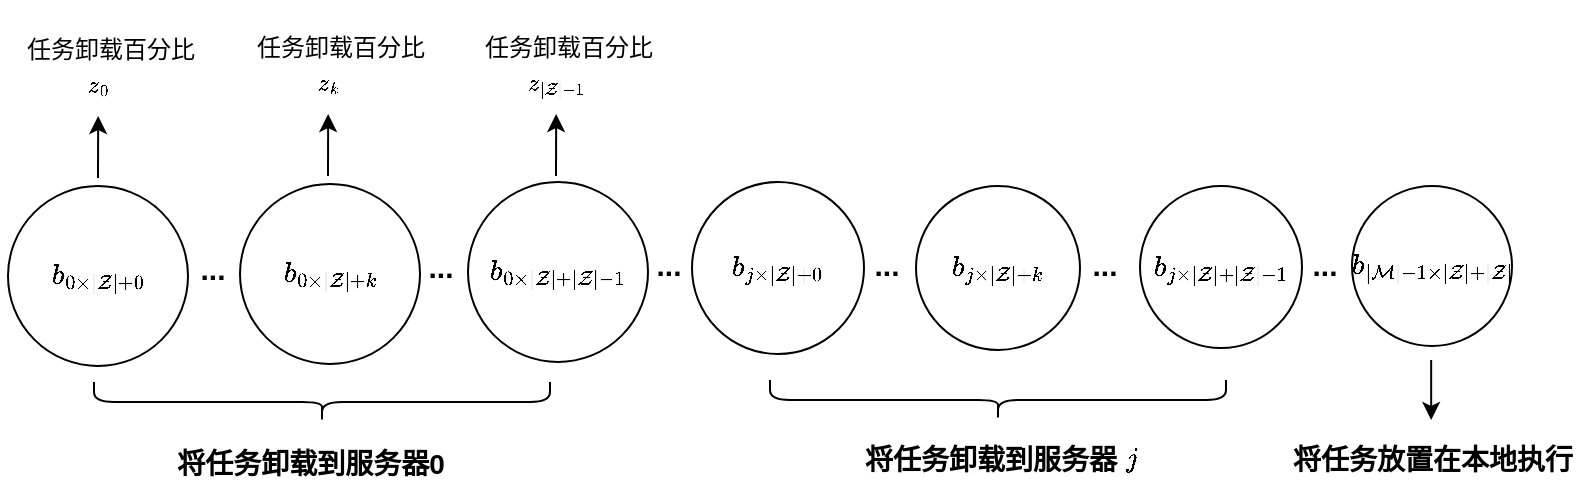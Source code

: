 <mxfile version="17.4.4" type="github">
  <diagram id="wZBX_qP1Bf_u1HNPw5r9" name="Page-1">
    <mxGraphModel dx="1065" dy="479" grid="1" gridSize="10" guides="1" tooltips="1" connect="1" arrows="1" fold="1" page="1" pageScale="1" pageWidth="827" pageHeight="1169" math="1" shadow="0">
      <root>
        <mxCell id="0" />
        <mxCell id="1" parent="0" />
        <mxCell id="a6XNYdV735CAFfSAR4Dt-14" value="$$b_{0\times |\mathcal{Z}|+|\mathcal{Z}|-1}$$" style="ellipse;whiteSpace=wrap;html=1;aspect=fixed;" vertex="1" parent="1">
          <mxGeometry x="240" y="152" width="90" height="90" as="geometry" />
        </mxCell>
        <mxCell id="a6XNYdV735CAFfSAR4Dt-15" value="$$b_{0\times |\mathcal{Z}|+0}$$" style="ellipse;whiteSpace=wrap;html=1;aspect=fixed;" vertex="1" parent="1">
          <mxGeometry x="10" y="154" width="90" height="90" as="geometry" />
        </mxCell>
        <mxCell id="a6XNYdV735CAFfSAR4Dt-16" value="$$b_{0\times |\mathcal{Z}|+k}$$" style="ellipse;whiteSpace=wrap;html=1;aspect=fixed;" vertex="1" parent="1">
          <mxGeometry x="126" y="153" width="90" height="90" as="geometry" />
        </mxCell>
        <mxCell id="a6XNYdV735CAFfSAR4Dt-17" value="&lt;b&gt;&lt;font style=&quot;font-size: 15px&quot;&gt;...&lt;/font&gt;&lt;/b&gt;" style="text;html=1;resizable=0;autosize=1;align=center;verticalAlign=middle;points=[];fillColor=none;strokeColor=none;rounded=0;" vertex="1" parent="1">
          <mxGeometry x="97" y="185" width="30" height="20" as="geometry" />
        </mxCell>
        <mxCell id="a6XNYdV735CAFfSAR4Dt-18" value="&lt;b&gt;&lt;font style=&quot;font-size: 15px&quot;&gt;...&lt;/font&gt;&lt;/b&gt;" style="text;html=1;resizable=0;autosize=1;align=center;verticalAlign=middle;points=[];fillColor=none;strokeColor=none;rounded=0;" vertex="1" parent="1">
          <mxGeometry x="211" y="184" width="30" height="20" as="geometry" />
        </mxCell>
        <mxCell id="a6XNYdV735CAFfSAR4Dt-19" value="$$b_{j\times |\mathcal{Z}|+|\mathcal{Z}|-1}$$" style="ellipse;whiteSpace=wrap;html=1;aspect=fixed;" vertex="1" parent="1">
          <mxGeometry x="576" y="154" width="81" height="81" as="geometry" />
        </mxCell>
        <mxCell id="a6XNYdV735CAFfSAR4Dt-20" value="$$b_{j\times |\mathcal{Z}|+0}$$" style="ellipse;whiteSpace=wrap;html=1;aspect=fixed;" vertex="1" parent="1">
          <mxGeometry x="352" y="152" width="86" height="86" as="geometry" />
        </mxCell>
        <mxCell id="a6XNYdV735CAFfSAR4Dt-21" value="$$b_{j\times |\mathcal{Z}|+k}$$" style="ellipse;whiteSpace=wrap;html=1;aspect=fixed;" vertex="1" parent="1">
          <mxGeometry x="464" y="154" width="82" height="82" as="geometry" />
        </mxCell>
        <mxCell id="a6XNYdV735CAFfSAR4Dt-22" value="&lt;b&gt;&lt;font style=&quot;font-size: 15px&quot;&gt;...&lt;/font&gt;&lt;/b&gt;" style="text;html=1;resizable=0;autosize=1;align=center;verticalAlign=middle;points=[];fillColor=none;strokeColor=none;rounded=0;" vertex="1" parent="1">
          <mxGeometry x="434" y="183" width="30" height="20" as="geometry" />
        </mxCell>
        <mxCell id="a6XNYdV735CAFfSAR4Dt-23" value="&lt;b&gt;&lt;font style=&quot;font-size: 15px&quot;&gt;...&lt;/font&gt;&lt;/b&gt;" style="text;html=1;resizable=0;autosize=1;align=center;verticalAlign=middle;points=[];fillColor=none;strokeColor=none;rounded=0;" vertex="1" parent="1">
          <mxGeometry x="543" y="183" width="30" height="20" as="geometry" />
        </mxCell>
        <mxCell id="a6XNYdV735CAFfSAR4Dt-24" value="&lt;b&gt;&lt;font style=&quot;font-size: 15px&quot;&gt;...&lt;/font&gt;&lt;/b&gt;" style="text;html=1;resizable=0;autosize=1;align=center;verticalAlign=middle;points=[];fillColor=none;strokeColor=none;rounded=0;" vertex="1" parent="1">
          <mxGeometry x="325" y="183" width="30" height="20" as="geometry" />
        </mxCell>
        <mxCell id="a6XNYdV735CAFfSAR4Dt-25" value="$$b_{|\mathcal{M}|-1&lt;br&gt;\times |\mathcal{Z}|+|\mathcal{Z}|}$$" style="ellipse;whiteSpace=wrap;html=1;aspect=fixed;" vertex="1" parent="1">
          <mxGeometry x="682" y="154" width="80" height="80" as="geometry" />
        </mxCell>
        <mxCell id="a6XNYdV735CAFfSAR4Dt-26" value="&lt;b&gt;&lt;font style=&quot;font-size: 15px&quot;&gt;...&lt;/font&gt;&lt;/b&gt;" style="text;html=1;resizable=0;autosize=1;align=center;verticalAlign=middle;points=[];fillColor=none;strokeColor=none;rounded=0;" vertex="1" parent="1">
          <mxGeometry x="653" y="183" width="30" height="20" as="geometry" />
        </mxCell>
        <mxCell id="a6XNYdV735CAFfSAR4Dt-27" value="" style="shape=curlyBracket;whiteSpace=wrap;html=1;rounded=1;flipH=1;fontFamily=Helvetica;fontSize=15;rotation=90;" vertex="1" parent="1">
          <mxGeometry x="157" y="148" width="20" height="228" as="geometry" />
        </mxCell>
        <mxCell id="a6XNYdV735CAFfSAR4Dt-28" value="" style="shape=curlyBracket;whiteSpace=wrap;html=1;rounded=1;flipH=1;fontFamily=Helvetica;fontSize=15;rotation=90;" vertex="1" parent="1">
          <mxGeometry x="495" y="147" width="20" height="228" as="geometry" />
        </mxCell>
        <mxCell id="a6XNYdV735CAFfSAR4Dt-29" value="&lt;span style=&quot;font-size: 14px&quot;&gt;将任务卸载到服务器0&lt;/span&gt;" style="text;strokeColor=none;fillColor=none;html=1;fontSize=24;fontStyle=1;verticalAlign=middle;align=center;fontFamily=Helvetica;" vertex="1" parent="1">
          <mxGeometry x="111" y="270" width="100" height="40" as="geometry" />
        </mxCell>
        <mxCell id="a6XNYdV735CAFfSAR4Dt-30" value="&lt;span style=&quot;font-size: 14px&quot;&gt;将任务卸载到服务器&lt;/span&gt;" style="text;strokeColor=none;fillColor=none;html=1;fontSize=24;fontStyle=1;verticalAlign=middle;align=center;fontFamily=Helvetica;" vertex="1" parent="1">
          <mxGeometry x="449" y="268" width="104" height="40" as="geometry" />
        </mxCell>
        <mxCell id="a6XNYdV735CAFfSAR4Dt-31" value="&lt;font style=&quot;font-size: 12px&quot;&gt;$$j$$&lt;/font&gt;" style="text;strokeColor=none;fillColor=none;html=1;fontSize=24;fontStyle=1;verticalAlign=middle;align=center;fontFamily=Helvetica;" vertex="1" parent="1">
          <mxGeometry x="522" y="272" width="98" height="36" as="geometry" />
        </mxCell>
        <mxCell id="a6XNYdV735CAFfSAR4Dt-32" value="&lt;span style=&quot;font-size: 14px&quot;&gt;将任务放置在本地执行&lt;/span&gt;" style="text;strokeColor=none;fillColor=none;html=1;fontSize=24;fontStyle=1;verticalAlign=middle;align=center;fontFamily=Helvetica;" vertex="1" parent="1">
          <mxGeometry x="670" y="268" width="104" height="40" as="geometry" />
        </mxCell>
        <mxCell id="a6XNYdV735CAFfSAR4Dt-34" value="" style="endArrow=classic;html=1;rounded=0;fontFamily=Helvetica;fontSize=12;" edge="1" parent="1">
          <mxGeometry width="50" height="50" relative="1" as="geometry">
            <mxPoint x="721.58" y="241" as="sourcePoint" />
            <mxPoint x="721.58" y="271" as="targetPoint" />
          </mxGeometry>
        </mxCell>
        <mxCell id="a6XNYdV735CAFfSAR4Dt-35" value="&lt;span style=&quot;font-weight: normal&quot;&gt;&lt;font style=&quot;font-size: 12px&quot;&gt;任务卸载百分比&lt;/font&gt;&lt;/span&gt;" style="text;strokeColor=none;fillColor=none;html=1;fontSize=24;fontStyle=1;verticalAlign=middle;align=center;fontFamily=Helvetica;" vertex="1" parent="1">
          <mxGeometry x="24.5" y="62" width="73" height="40" as="geometry" />
        </mxCell>
        <mxCell id="a6XNYdV735CAFfSAR4Dt-37" value="&lt;font size=&quot;1&quot;&gt;&lt;span style=&quot;font-weight: 400&quot;&gt;$$z_{0}$$&lt;/span&gt;&lt;/font&gt;" style="text;strokeColor=none;fillColor=none;html=1;fontSize=24;fontStyle=1;verticalAlign=middle;align=center;fontFamily=Helvetica;" vertex="1" parent="1">
          <mxGeometry x="18" y="84" width="73" height="40" as="geometry" />
        </mxCell>
        <mxCell id="a6XNYdV735CAFfSAR4Dt-38" value="" style="endArrow=classic;html=1;rounded=0;fontFamily=Helvetica;fontSize=12;" edge="1" parent="1">
          <mxGeometry width="50" height="50" relative="1" as="geometry">
            <mxPoint x="55" y="150" as="sourcePoint" />
            <mxPoint x="55.08" y="119" as="targetPoint" />
          </mxGeometry>
        </mxCell>
        <mxCell id="a6XNYdV735CAFfSAR4Dt-39" value="&lt;span style=&quot;font-weight: normal&quot;&gt;&lt;font style=&quot;font-size: 12px&quot;&gt;任务卸载百分比&lt;/font&gt;&lt;/span&gt;" style="text;strokeColor=none;fillColor=none;html=1;fontSize=24;fontStyle=1;verticalAlign=middle;align=center;fontFamily=Helvetica;" vertex="1" parent="1">
          <mxGeometry x="139.5" y="61" width="73" height="40" as="geometry" />
        </mxCell>
        <mxCell id="a6XNYdV735CAFfSAR4Dt-40" value="&lt;font size=&quot;1&quot;&gt;&lt;span style=&quot;font-weight: 400&quot;&gt;$$z_{k}$$&lt;/span&gt;&lt;/font&gt;" style="text;strokeColor=none;fillColor=none;html=1;fontSize=24;fontStyle=1;verticalAlign=middle;align=center;fontFamily=Helvetica;" vertex="1" parent="1">
          <mxGeometry x="133" y="81" width="73" height="43" as="geometry" />
        </mxCell>
        <mxCell id="a6XNYdV735CAFfSAR4Dt-41" value="" style="endArrow=classic;html=1;rounded=0;fontFamily=Helvetica;fontSize=12;" edge="1" parent="1">
          <mxGeometry width="50" height="50" relative="1" as="geometry">
            <mxPoint x="170" y="149" as="sourcePoint" />
            <mxPoint x="170.08" y="118" as="targetPoint" />
          </mxGeometry>
        </mxCell>
        <mxCell id="a6XNYdV735CAFfSAR4Dt-43" value="&lt;span style=&quot;font-weight: normal&quot;&gt;&lt;font style=&quot;font-size: 12px&quot;&gt;任务卸载百分比&lt;/font&gt;&lt;/span&gt;" style="text;strokeColor=none;fillColor=none;html=1;fontSize=24;fontStyle=1;verticalAlign=middle;align=center;fontFamily=Helvetica;" vertex="1" parent="1">
          <mxGeometry x="253.5" y="61" width="73" height="40" as="geometry" />
        </mxCell>
        <mxCell id="a6XNYdV735CAFfSAR4Dt-44" value="&lt;font size=&quot;1&quot;&gt;&lt;span style=&quot;font-weight: 400&quot;&gt;$$z_{|\mathcal{Z}|-1}$$&lt;/span&gt;&lt;/font&gt;" style="text;strokeColor=none;fillColor=none;html=1;fontSize=24;fontStyle=1;verticalAlign=middle;align=center;fontFamily=Helvetica;" vertex="1" parent="1">
          <mxGeometry x="247" y="83" width="73" height="40" as="geometry" />
        </mxCell>
        <mxCell id="a6XNYdV735CAFfSAR4Dt-45" value="" style="endArrow=classic;html=1;rounded=0;fontFamily=Helvetica;fontSize=12;" edge="1" parent="1">
          <mxGeometry width="50" height="50" relative="1" as="geometry">
            <mxPoint x="284" y="149" as="sourcePoint" />
            <mxPoint x="284.08" y="118" as="targetPoint" />
          </mxGeometry>
        </mxCell>
      </root>
    </mxGraphModel>
  </diagram>
</mxfile>
